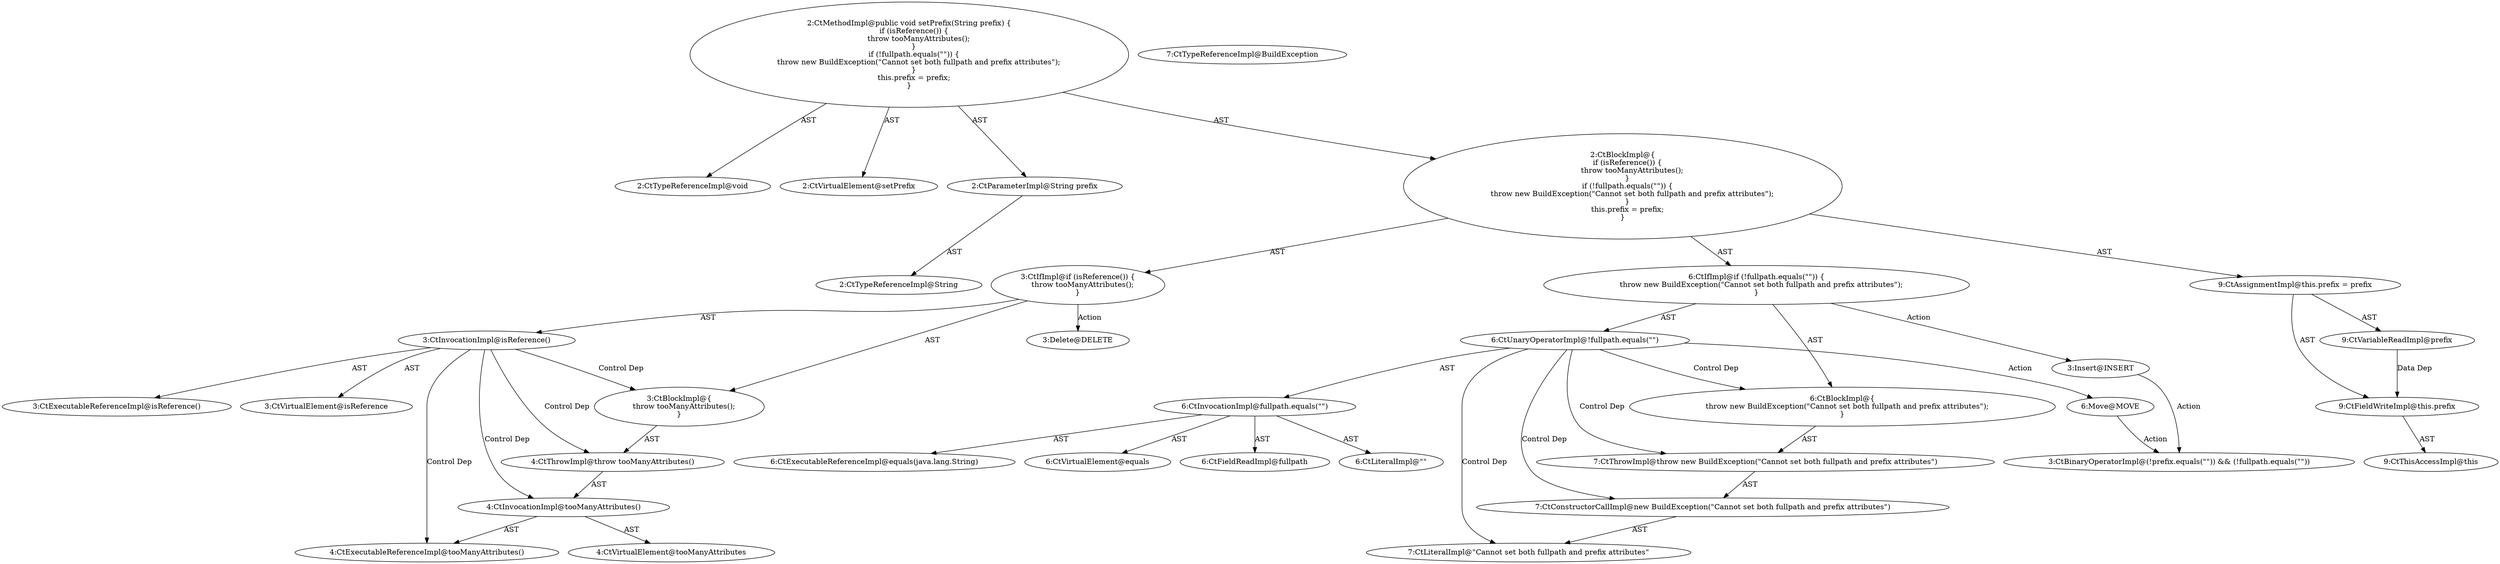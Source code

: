 digraph "setPrefix#?,String" {
0 [label="2:CtTypeReferenceImpl@void" shape=ellipse]
1 [label="2:CtVirtualElement@setPrefix" shape=ellipse]
2 [label="2:CtParameterImpl@String prefix" shape=ellipse]
3 [label="2:CtTypeReferenceImpl@String" shape=ellipse]
4 [label="3:CtExecutableReferenceImpl@isReference()" shape=ellipse]
5 [label="3:CtVirtualElement@isReference" shape=ellipse]
6 [label="3:CtInvocationImpl@isReference()" shape=ellipse]
7 [label="4:CtExecutableReferenceImpl@tooManyAttributes()" shape=ellipse]
8 [label="4:CtVirtualElement@tooManyAttributes" shape=ellipse]
9 [label="4:CtInvocationImpl@tooManyAttributes()" shape=ellipse]
10 [label="4:CtThrowImpl@throw tooManyAttributes()" shape=ellipse]
11 [label="3:CtBlockImpl@\{
    throw tooManyAttributes();
\}" shape=ellipse]
12 [label="3:CtIfImpl@if (isReference()) \{
    throw tooManyAttributes();
\}" shape=ellipse]
13 [label="6:CtExecutableReferenceImpl@equals(java.lang.String)" shape=ellipse]
14 [label="6:CtVirtualElement@equals" shape=ellipse]
15 [label="6:CtFieldReadImpl@fullpath" shape=ellipse]
16 [label="6:CtLiteralImpl@\"\"" shape=ellipse]
17 [label="6:CtInvocationImpl@fullpath.equals(\"\")" shape=ellipse]
18 [label="6:CtUnaryOperatorImpl@!fullpath.equals(\"\")" shape=ellipse]
19 [label="7:CtTypeReferenceImpl@BuildException" shape=ellipse]
20 [label="7:CtLiteralImpl@\"Cannot set both fullpath and prefix attributes\"" shape=ellipse]
21 [label="7:CtConstructorCallImpl@new BuildException(\"Cannot set both fullpath and prefix attributes\")" shape=ellipse]
22 [label="7:CtThrowImpl@throw new BuildException(\"Cannot set both fullpath and prefix attributes\")" shape=ellipse]
23 [label="6:CtBlockImpl@\{
    throw new BuildException(\"Cannot set both fullpath and prefix attributes\");
\}" shape=ellipse]
24 [label="6:CtIfImpl@if (!fullpath.equals(\"\")) \{
    throw new BuildException(\"Cannot set both fullpath and prefix attributes\");
\}" shape=ellipse]
25 [label="9:CtFieldWriteImpl@this.prefix" shape=ellipse]
26 [label="9:CtThisAccessImpl@this" shape=ellipse]
27 [label="9:CtVariableReadImpl@prefix" shape=ellipse]
28 [label="9:CtAssignmentImpl@this.prefix = prefix" shape=ellipse]
29 [label="2:CtBlockImpl@\{
    if (isReference()) \{
        throw tooManyAttributes();
    \}
    if (!fullpath.equals(\"\")) \{
        throw new BuildException(\"Cannot set both fullpath and prefix attributes\");
    \}
    this.prefix = prefix;
\}" shape=ellipse]
30 [label="2:CtMethodImpl@public void setPrefix(String prefix) \{
    if (isReference()) \{
        throw tooManyAttributes();
    \}
    if (!fullpath.equals(\"\")) \{
        throw new BuildException(\"Cannot set both fullpath and prefix attributes\");
    \}
    this.prefix = prefix;
\}" shape=ellipse]
31 [label="3:Delete@DELETE" shape=ellipse]
32 [label="3:Insert@INSERT" shape=ellipse]
33 [label="3:CtBinaryOperatorImpl@(!prefix.equals(\"\")) && (!fullpath.equals(\"\"))" shape=ellipse]
34 [label="6:Move@MOVE" shape=ellipse]
2 -> 3 [label="AST"];
6 -> 5 [label="AST"];
6 -> 4 [label="AST"];
6 -> 11 [label="Control Dep"];
6 -> 10 [label="Control Dep"];
6 -> 9 [label="Control Dep"];
6 -> 7 [label="Control Dep"];
9 -> 8 [label="AST"];
9 -> 7 [label="AST"];
10 -> 9 [label="AST"];
11 -> 10 [label="AST"];
12 -> 6 [label="AST"];
12 -> 11 [label="AST"];
12 -> 31 [label="Action"];
17 -> 14 [label="AST"];
17 -> 15 [label="AST"];
17 -> 13 [label="AST"];
17 -> 16 [label="AST"];
18 -> 17 [label="AST"];
18 -> 23 [label="Control Dep"];
18 -> 22 [label="Control Dep"];
18 -> 21 [label="Control Dep"];
18 -> 20 [label="Control Dep"];
18 -> 34 [label="Action"];
21 -> 20 [label="AST"];
22 -> 21 [label="AST"];
23 -> 22 [label="AST"];
24 -> 18 [label="AST"];
24 -> 23 [label="AST"];
24 -> 32 [label="Action"];
25 -> 26 [label="AST"];
27 -> 25 [label="Data Dep"];
28 -> 25 [label="AST"];
28 -> 27 [label="AST"];
29 -> 12 [label="AST"];
29 -> 24 [label="AST"];
29 -> 28 [label="AST"];
30 -> 1 [label="AST"];
30 -> 0 [label="AST"];
30 -> 2 [label="AST"];
30 -> 29 [label="AST"];
32 -> 33 [label="Action"];
34 -> 33 [label="Action"];
}
